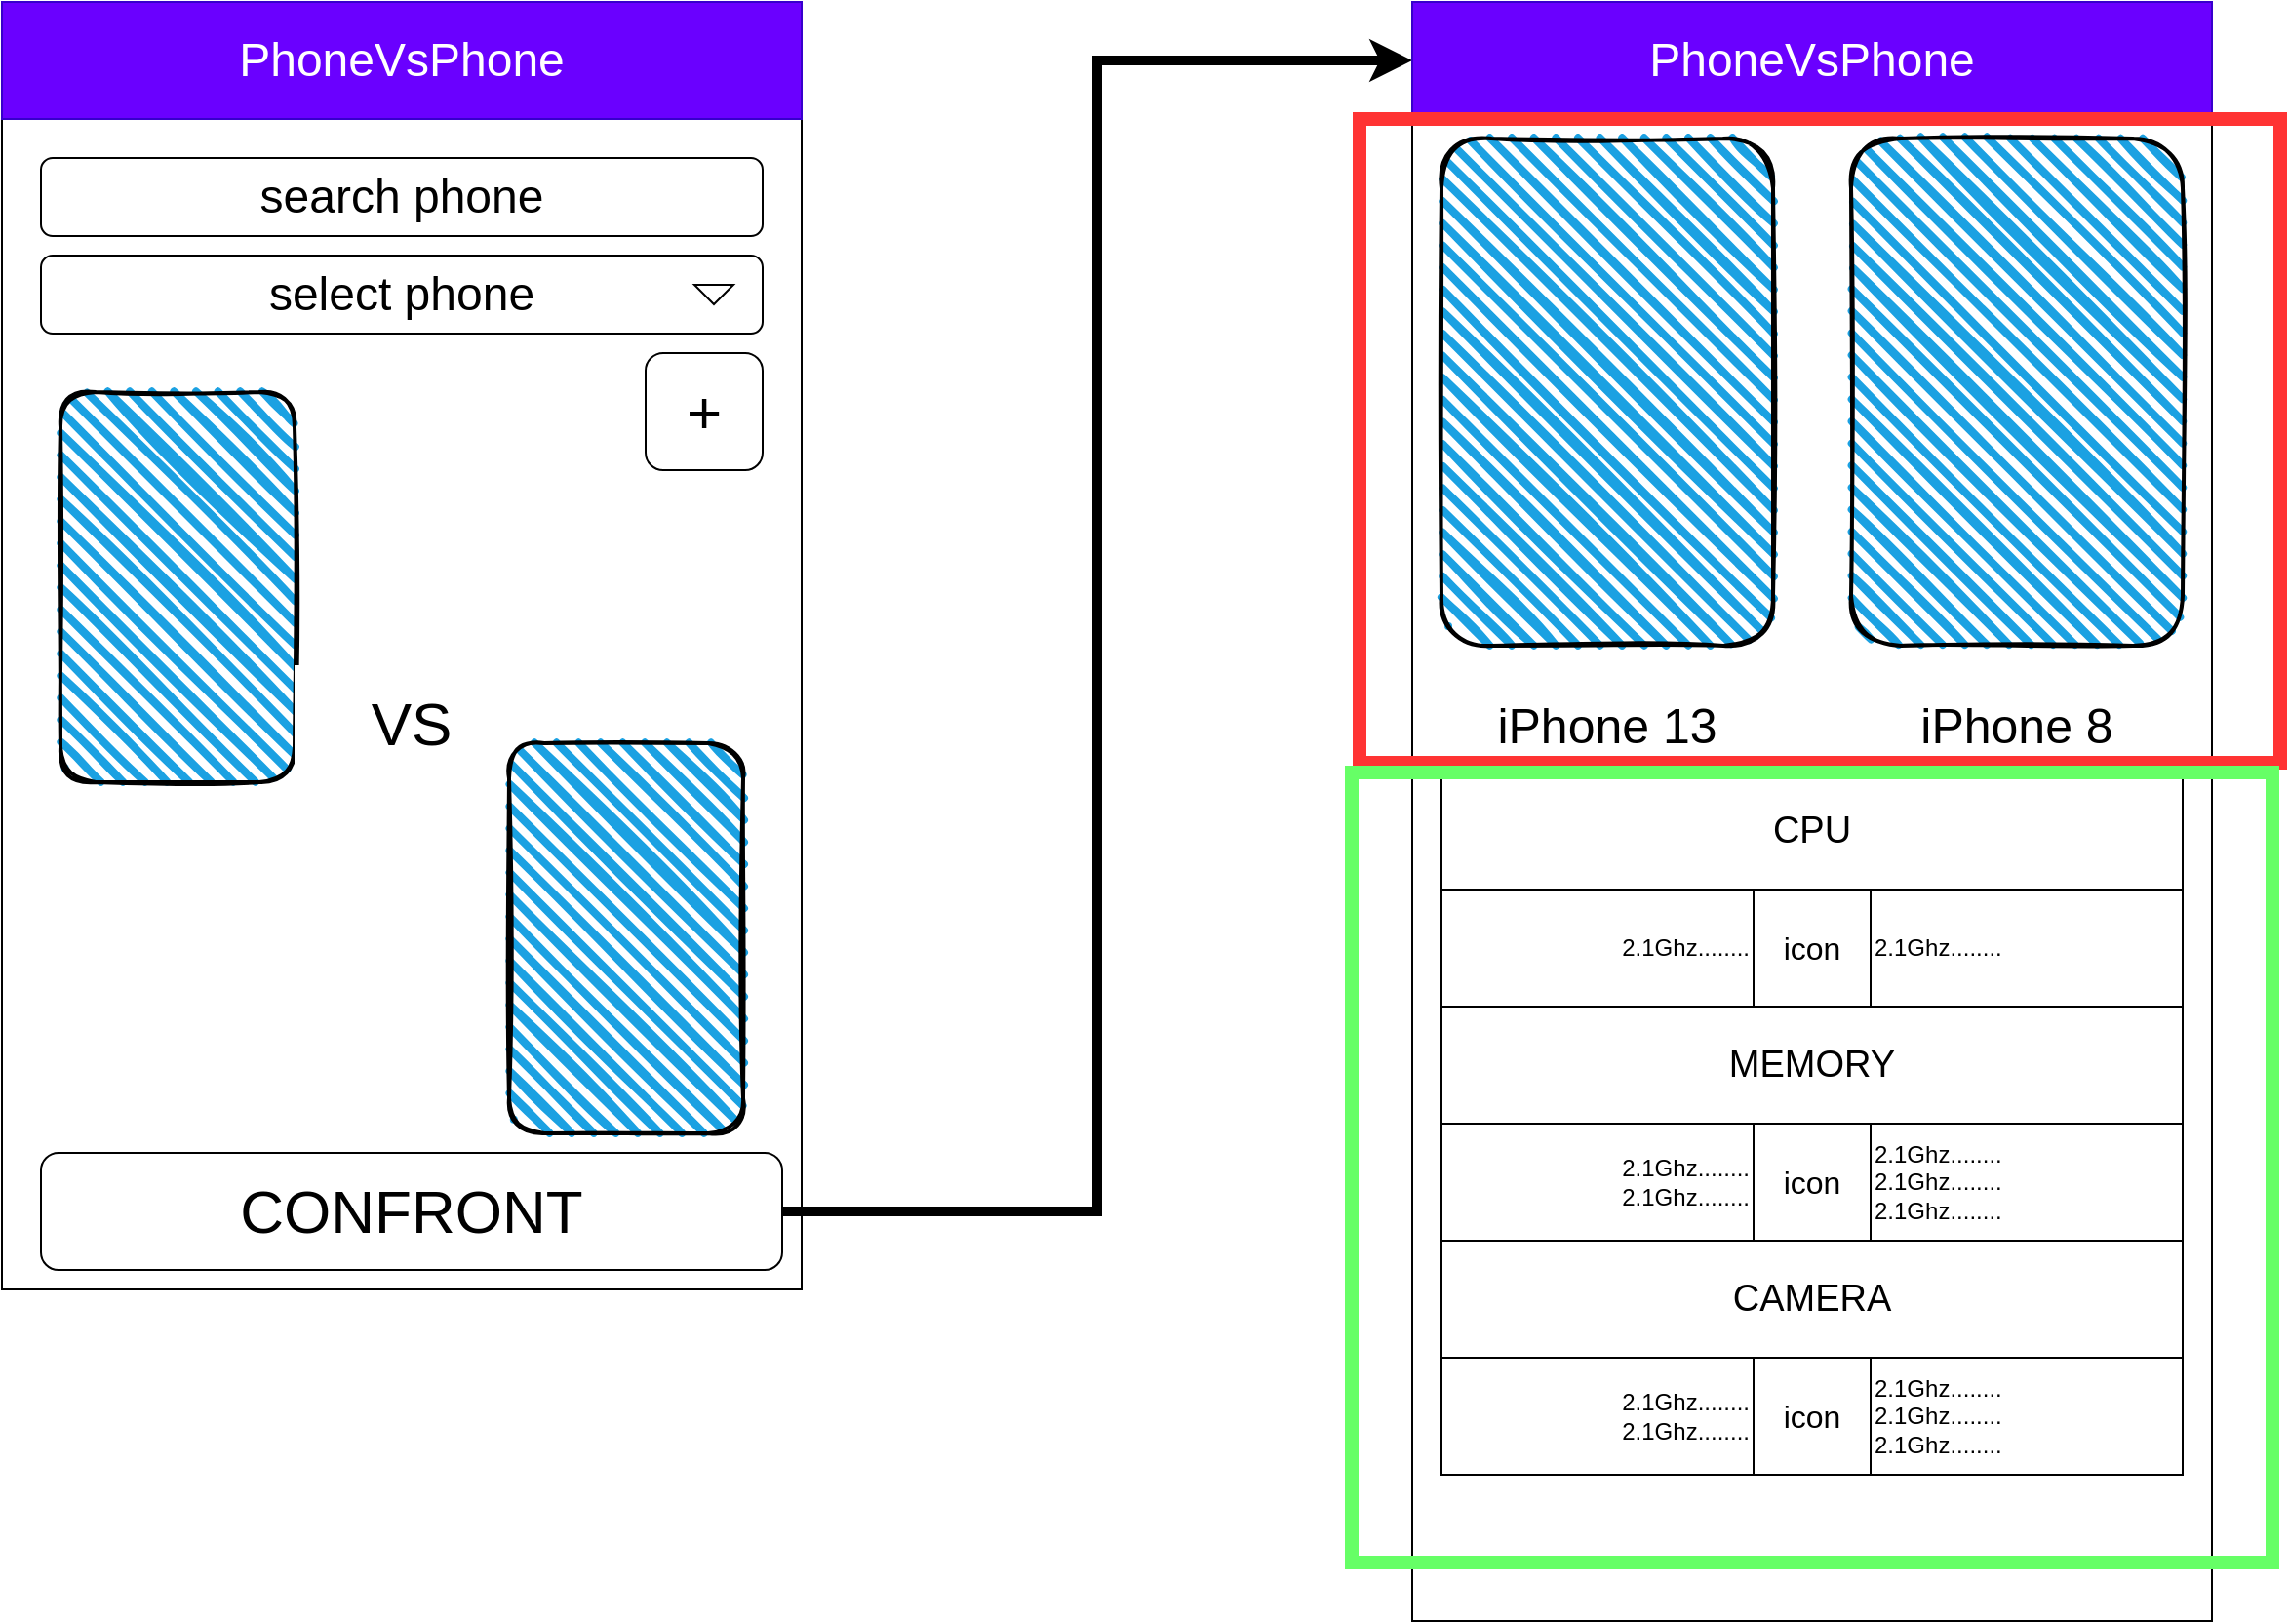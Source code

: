 <mxfile version="17.1.3" type="device"><diagram id="4MOBwSQDVzGQ5J8yGEnC" name="Page-1"><mxGraphModel dx="2031" dy="996" grid="1" gridSize="10" guides="1" tooltips="1" connect="1" arrows="1" fold="1" page="1" pageScale="1" pageWidth="850" pageHeight="1100" math="0" shadow="0"><root><mxCell id="0"/><mxCell id="1" parent="0"/><mxCell id="NlESrYpQj0Xlq1M20xZ5-1" value="" style="whiteSpace=wrap;html=1;" parent="1" vertex="1"><mxGeometry x="8" y="7" width="410" height="660" as="geometry"/></mxCell><mxCell id="NlESrYpQj0Xlq1M20xZ5-2" value="&lt;font style=&quot;font-size: 24px&quot;&gt;PhoneVsPhone&lt;/font&gt;" style="rounded=0;whiteSpace=wrap;html=1;fillColor=#6a00ff;strokeColor=#3700CC;fontColor=#ffffff;" parent="1" vertex="1"><mxGeometry x="8" y="7" width="410" height="60" as="geometry"/></mxCell><mxCell id="NlESrYpQj0Xlq1M20xZ5-3" value="select phone" style="rounded=1;whiteSpace=wrap;html=1;fontSize=24;" parent="1" vertex="1"><mxGeometry x="28" y="137" width="370" height="40" as="geometry"/></mxCell><mxCell id="NlESrYpQj0Xlq1M20xZ5-5" value="" style="triangle;whiteSpace=wrap;html=1;fontSize=24;rotation=90;" parent="1" vertex="1"><mxGeometry x="368" y="147" width="10" height="20" as="geometry"/></mxCell><mxCell id="9x1HtPDGygHpNl_v9owz-2" value="search phone" style="rounded=1;whiteSpace=wrap;html=1;fontSize=24;" parent="1" vertex="1"><mxGeometry x="28" y="87" width="370" height="40" as="geometry"/></mxCell><mxCell id="9x1HtPDGygHpNl_v9owz-3" value="&lt;font style=&quot;font-size: 31px&quot;&gt;+&lt;/font&gt;" style="rounded=1;whiteSpace=wrap;html=1;" parent="1" vertex="1"><mxGeometry x="338" y="187" width="60" height="60" as="geometry"/></mxCell><mxCell id="9x1HtPDGygHpNl_v9owz-4" value="" style="rounded=1;whiteSpace=wrap;html=1;strokeWidth=2;fillWeight=4;hachureGap=8;hachureAngle=45;fillColor=#1ba1e2;sketch=1;fontSize=31;" parent="1" vertex="1"><mxGeometry x="38" y="207" width="120" height="200" as="geometry"/></mxCell><mxCell id="9x1HtPDGygHpNl_v9owz-5" value="VS" style="rounded=0;whiteSpace=wrap;html=1;fontSize=31;strokeColor=none;" parent="1" vertex="1"><mxGeometry x="158" y="347" width="120" height="60" as="geometry"/></mxCell><mxCell id="9x1HtPDGygHpNl_v9owz-6" value="" style="rounded=1;whiteSpace=wrap;html=1;strokeWidth=2;fillWeight=4;hachureGap=8;hachureAngle=45;fillColor=#1ba1e2;sketch=1;fontSize=31;" parent="1" vertex="1"><mxGeometry x="268" y="387" width="120" height="200" as="geometry"/></mxCell><mxCell id="3oyie_gg6SRsWSAHtBJq-2" style="edgeStyle=orthogonalEdgeStyle;rounded=0;orthogonalLoop=1;jettySize=auto;html=1;exitX=1;exitY=0.5;exitDx=0;exitDy=0;entryX=0;entryY=0.5;entryDx=0;entryDy=0;strokeWidth=5;" edge="1" parent="1" source="9x1HtPDGygHpNl_v9owz-7" target="FPEy43Zs6FwXssm67iuB-2"><mxGeometry relative="1" as="geometry"><mxPoint x="630" y="310" as="targetPoint"/></mxGeometry></mxCell><mxCell id="9x1HtPDGygHpNl_v9owz-7" value="CONFRONT" style="rounded=1;whiteSpace=wrap;html=1;fontSize=31;" parent="1" vertex="1"><mxGeometry x="28" y="597" width="380" height="60" as="geometry"/></mxCell><mxCell id="FPEy43Zs6FwXssm67iuB-1" value="" style="whiteSpace=wrap;html=1;" parent="1" vertex="1"><mxGeometry x="731" y="7" width="410" height="830" as="geometry"/></mxCell><mxCell id="FPEy43Zs6FwXssm67iuB-2" value="&lt;font style=&quot;font-size: 24px&quot;&gt;PhoneVsPhone&lt;/font&gt;" style="rounded=0;whiteSpace=wrap;html=1;fillColor=#6a00ff;strokeColor=#3700CC;fontColor=#ffffff;" parent="1" vertex="1"><mxGeometry x="731" y="7" width="410" height="60" as="geometry"/></mxCell><mxCell id="FPEy43Zs6FwXssm67iuB-4" value="" style="rounded=1;whiteSpace=wrap;html=1;strokeWidth=2;fillWeight=4;hachureGap=8;hachureAngle=45;fillColor=#1ba1e2;sketch=1;fontSize=31;" parent="1" vertex="1"><mxGeometry x="956" y="77" width="170" height="260" as="geometry"/></mxCell><mxCell id="FPEy43Zs6FwXssm67iuB-5" value="" style="rounded=1;whiteSpace=wrap;html=1;strokeWidth=2;fillWeight=4;hachureGap=8;hachureAngle=45;fillColor=#1ba1e2;sketch=1;fontSize=31;" parent="1" vertex="1"><mxGeometry x="746" y="77" width="170" height="260" as="geometry"/></mxCell><mxCell id="FPEy43Zs6FwXssm67iuB-6" value="&lt;font style=&quot;font-size: 25px&quot;&gt;iPhone 13&lt;/font&gt;" style="rounded=0;whiteSpace=wrap;html=1;strokeColor=none;" parent="1" vertex="1"><mxGeometry x="771" y="347" width="120" height="60" as="geometry"/></mxCell><mxCell id="FPEy43Zs6FwXssm67iuB-7" value="&lt;font style=&quot;font-size: 25px&quot;&gt;iPhone 8&lt;/font&gt;" style="rounded=0;whiteSpace=wrap;html=1;strokeColor=none;" parent="1" vertex="1"><mxGeometry x="981" y="347" width="120" height="60" as="geometry"/></mxCell><mxCell id="L3H-NuqL5QFZZ0XIKPta-1" value="&lt;span&gt;2.1Ghz........&lt;/span&gt;" style="rounded=0;whiteSpace=wrap;html=1;align=right;strokeColor=default;" parent="1" vertex="1"><mxGeometry x="746" y="462" width="160" height="60" as="geometry"/></mxCell><mxCell id="L3H-NuqL5QFZZ0XIKPta-2" value="2.1Ghz........" style="rounded=0;whiteSpace=wrap;html=1;align=left;strokeColor=default;" parent="1" vertex="1"><mxGeometry x="966" y="462" width="160" height="60" as="geometry"/></mxCell><mxCell id="L3H-NuqL5QFZZ0XIKPta-3" value="&lt;font style=&quot;font-size: 16px&quot;&gt;icon&lt;/font&gt;" style="rounded=0;whiteSpace=wrap;html=1;strokeColor=default;" parent="1" vertex="1"><mxGeometry x="906" y="462" width="60" height="60" as="geometry"/></mxCell><mxCell id="L3H-NuqL5QFZZ0XIKPta-4" value="&lt;font style=&quot;font-size: 19px&quot;&gt;CPU&lt;/font&gt;" style="rounded=0;whiteSpace=wrap;html=1;strokeColor=default;" parent="1" vertex="1"><mxGeometry x="746" y="402" width="380" height="60" as="geometry"/></mxCell><mxCell id="L3H-NuqL5QFZZ0XIKPta-5" value="&lt;span&gt;2.1Ghz........&lt;br&gt;&lt;/span&gt;&lt;span style=&quot;text-align: left&quot;&gt;2.1Ghz........&lt;/span&gt;&lt;span&gt;&lt;br&gt;&lt;/span&gt;" style="rounded=0;whiteSpace=wrap;html=1;align=right;strokeColor=default;" parent="1" vertex="1"><mxGeometry x="746" y="582" width="160" height="60" as="geometry"/></mxCell><mxCell id="L3H-NuqL5QFZZ0XIKPta-6" value="2.1Ghz........&lt;br&gt;2.1Ghz........&lt;br&gt;2.1Ghz........" style="rounded=0;whiteSpace=wrap;html=1;align=left;strokeColor=default;" parent="1" vertex="1"><mxGeometry x="966" y="582" width="160" height="60" as="geometry"/></mxCell><mxCell id="L3H-NuqL5QFZZ0XIKPta-7" value="&lt;font style=&quot;font-size: 16px&quot;&gt;icon&lt;/font&gt;" style="rounded=0;whiteSpace=wrap;html=1;strokeColor=default;" parent="1" vertex="1"><mxGeometry x="906" y="582" width="60" height="60" as="geometry"/></mxCell><mxCell id="L3H-NuqL5QFZZ0XIKPta-8" value="&lt;font style=&quot;font-size: 19px&quot;&gt;MEMORY&lt;/font&gt;" style="rounded=0;whiteSpace=wrap;html=1;strokeColor=default;" parent="1" vertex="1"><mxGeometry x="746" y="522" width="380" height="60" as="geometry"/></mxCell><mxCell id="L3H-NuqL5QFZZ0XIKPta-9" value="&lt;span&gt;2.1Ghz........&lt;br&gt;&lt;/span&gt;&lt;span style=&quot;text-align: left&quot;&gt;2.1Ghz........&lt;/span&gt;&lt;span&gt;&lt;br&gt;&lt;/span&gt;" style="rounded=0;whiteSpace=wrap;html=1;align=right;strokeColor=default;" parent="1" vertex="1"><mxGeometry x="746" y="702" width="160" height="60" as="geometry"/></mxCell><mxCell id="L3H-NuqL5QFZZ0XIKPta-10" value="2.1Ghz........&lt;br&gt;2.1Ghz........&lt;br&gt;2.1Ghz........" style="rounded=0;whiteSpace=wrap;html=1;align=left;strokeColor=default;" parent="1" vertex="1"><mxGeometry x="966" y="702" width="160" height="60" as="geometry"/></mxCell><mxCell id="L3H-NuqL5QFZZ0XIKPta-11" value="&lt;font style=&quot;font-size: 16px&quot;&gt;icon&lt;/font&gt;" style="rounded=0;whiteSpace=wrap;html=1;strokeColor=default;" parent="1" vertex="1"><mxGeometry x="906" y="702" width="60" height="60" as="geometry"/></mxCell><mxCell id="L3H-NuqL5QFZZ0XIKPta-12" value="&lt;span style=&quot;font-size: 19px&quot;&gt;CAMERA&lt;/span&gt;" style="rounded=0;whiteSpace=wrap;html=1;strokeColor=default;" parent="1" vertex="1"><mxGeometry x="746" y="642" width="380" height="60" as="geometry"/></mxCell><mxCell id="L3H-NuqL5QFZZ0XIKPta-13" value="" style="rounded=0;whiteSpace=wrap;html=1;fontSize=16;strokeColor=#FF3333;fillColor=none;strokeWidth=7;" parent="1" vertex="1"><mxGeometry x="704" y="67" width="472" height="330" as="geometry"/></mxCell><mxCell id="L3H-NuqL5QFZZ0XIKPta-14" value="" style="rounded=0;whiteSpace=wrap;html=1;fontSize=16;strokeColor=#66FF66;fillColor=none;strokeWidth=7;" parent="1" vertex="1"><mxGeometry x="700" y="402" width="472" height="405" as="geometry"/></mxCell></root></mxGraphModel></diagram></mxfile>
